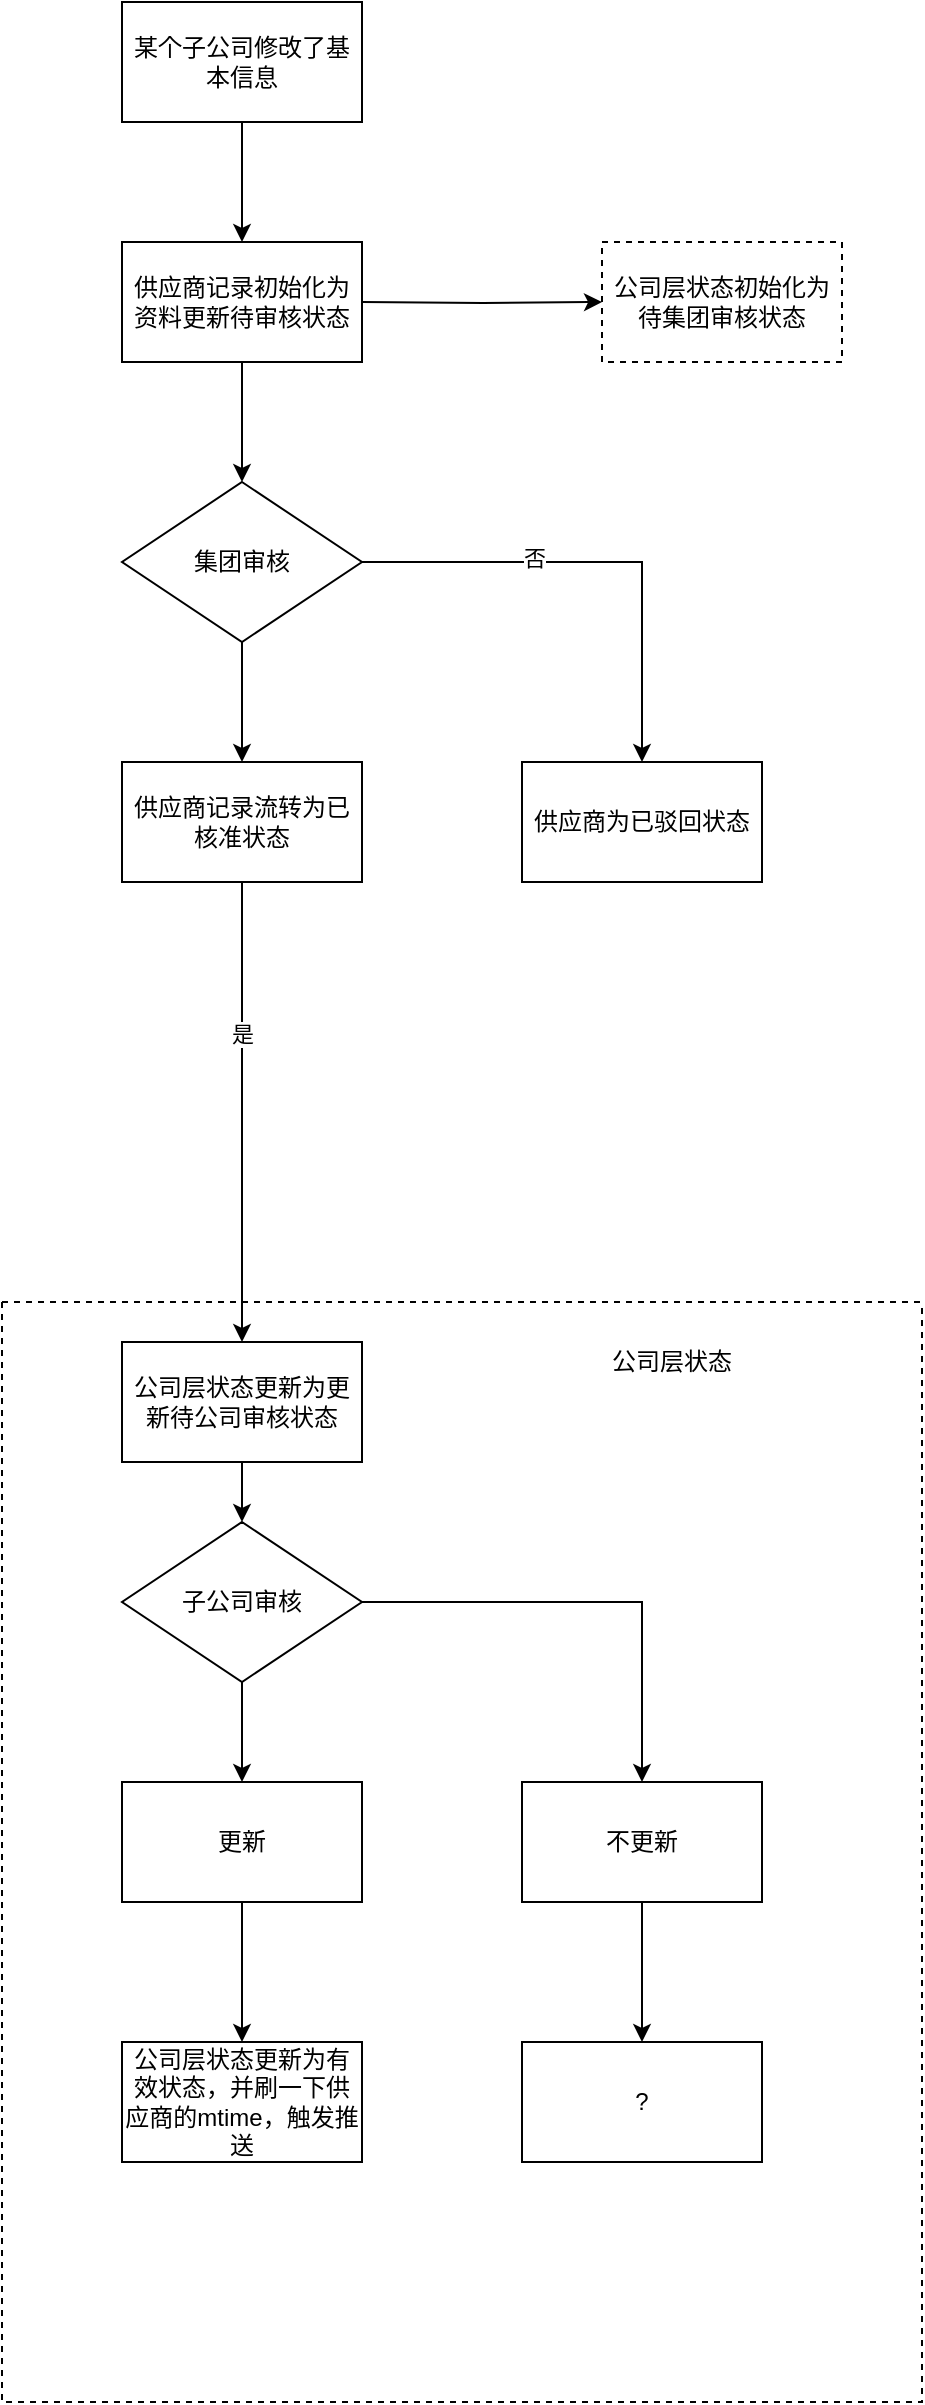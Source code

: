 <mxfile version="14.8.3" type="github">
  <diagram id="vUl9VXo7g39ASS7Ow1n_" name="Page-1">
    <mxGraphModel dx="1422" dy="706" grid="1" gridSize="10" guides="1" tooltips="1" connect="1" arrows="1" fold="1" page="1" pageScale="1" pageWidth="827" pageHeight="1169" math="0" shadow="0">
      <root>
        <mxCell id="0" />
        <mxCell id="1" parent="0" />
        <mxCell id="LGwXLLXF-dzOJcVvsAQd-1" value="" style="edgeStyle=orthogonalEdgeStyle;rounded=0;orthogonalLoop=1;jettySize=auto;html=1;" parent="1" source="LGwXLLXF-dzOJcVvsAQd-2" target="LGwXLLXF-dzOJcVvsAQd-4" edge="1">
          <mxGeometry relative="1" as="geometry" />
        </mxCell>
        <mxCell id="LGwXLLXF-dzOJcVvsAQd-2" value="某个子公司修改了基本信息" style="rounded=0;whiteSpace=wrap;html=1;" parent="1" vertex="1">
          <mxGeometry x="120" y="200" width="120" height="60" as="geometry" />
        </mxCell>
        <mxCell id="LGwXLLXF-dzOJcVvsAQd-3" value="" style="edgeStyle=orthogonalEdgeStyle;rounded=0;orthogonalLoop=1;jettySize=auto;html=1;" parent="1" source="LGwXLLXF-dzOJcVvsAQd-4" target="LGwXLLXF-dzOJcVvsAQd-8" edge="1">
          <mxGeometry relative="1" as="geometry" />
        </mxCell>
        <mxCell id="LGwXLLXF-dzOJcVvsAQd-4" value="供应商记录初始化为资料更新待审核状态" style="rounded=0;whiteSpace=wrap;html=1;" parent="1" vertex="1">
          <mxGeometry x="120" y="320" width="120" height="60" as="geometry" />
        </mxCell>
        <mxCell id="LGwXLLXF-dzOJcVvsAQd-5" value="" style="edgeStyle=orthogonalEdgeStyle;rounded=0;orthogonalLoop=1;jettySize=auto;html=1;" parent="1" source="LGwXLLXF-dzOJcVvsAQd-8" target="LGwXLLXF-dzOJcVvsAQd-11" edge="1">
          <mxGeometry relative="1" as="geometry" />
        </mxCell>
        <mxCell id="LGwXLLXF-dzOJcVvsAQd-6" style="edgeStyle=orthogonalEdgeStyle;rounded=0;orthogonalLoop=1;jettySize=auto;html=1;entryX=0.5;entryY=0;entryDx=0;entryDy=0;" parent="1" source="LGwXLLXF-dzOJcVvsAQd-8" target="LGwXLLXF-dzOJcVvsAQd-26" edge="1">
          <mxGeometry relative="1" as="geometry" />
        </mxCell>
        <mxCell id="LGwXLLXF-dzOJcVvsAQd-7" value="否" style="edgeLabel;html=1;align=center;verticalAlign=middle;resizable=0;points=[];" parent="LGwXLLXF-dzOJcVvsAQd-6" vertex="1" connectable="0">
          <mxGeometry x="-0.283" y="2" relative="1" as="geometry">
            <mxPoint as="offset" />
          </mxGeometry>
        </mxCell>
        <mxCell id="LGwXLLXF-dzOJcVvsAQd-8" value="集团审核" style="rhombus;whiteSpace=wrap;html=1;" parent="1" vertex="1">
          <mxGeometry x="120" y="440" width="120" height="80" as="geometry" />
        </mxCell>
        <mxCell id="LGwXLLXF-dzOJcVvsAQd-9" style="edgeStyle=orthogonalEdgeStyle;rounded=0;orthogonalLoop=1;jettySize=auto;html=1;" parent="1" source="LGwXLLXF-dzOJcVvsAQd-11" target="LGwXLLXF-dzOJcVvsAQd-19" edge="1">
          <mxGeometry relative="1" as="geometry" />
        </mxCell>
        <mxCell id="LGwXLLXF-dzOJcVvsAQd-10" value="是" style="edgeLabel;html=1;align=center;verticalAlign=middle;resizable=0;points=[];" parent="LGwXLLXF-dzOJcVvsAQd-9" vertex="1" connectable="0">
          <mxGeometry x="-0.339" relative="1" as="geometry">
            <mxPoint as="offset" />
          </mxGeometry>
        </mxCell>
        <mxCell id="LGwXLLXF-dzOJcVvsAQd-11" value="供应商记录流转为已核准状态" style="rounded=0;whiteSpace=wrap;html=1;" parent="1" vertex="1">
          <mxGeometry x="120" y="580" width="120" height="60" as="geometry" />
        </mxCell>
        <mxCell id="LGwXLLXF-dzOJcVvsAQd-12" value="" style="swimlane;startSize=0;dashed=1;fillColor=none;gradientColor=none;" parent="1" vertex="1">
          <mxGeometry x="60" y="850" width="460" height="550" as="geometry" />
        </mxCell>
        <mxCell id="LGwXLLXF-dzOJcVvsAQd-13" style="edgeStyle=orthogonalEdgeStyle;rounded=0;orthogonalLoop=1;jettySize=auto;html=1;entryX=0.5;entryY=0;entryDx=0;entryDy=0;" parent="LGwXLLXF-dzOJcVvsAQd-12" source="LGwXLLXF-dzOJcVvsAQd-15" target="LGwXLLXF-dzOJcVvsAQd-17" edge="1">
          <mxGeometry relative="1" as="geometry" />
        </mxCell>
        <mxCell id="LGwXLLXF-dzOJcVvsAQd-14" style="edgeStyle=orthogonalEdgeStyle;rounded=0;orthogonalLoop=1;jettySize=auto;html=1;entryX=0.5;entryY=0;entryDx=0;entryDy=0;" parent="LGwXLLXF-dzOJcVvsAQd-12" source="LGwXLLXF-dzOJcVvsAQd-15" target="LGwXLLXF-dzOJcVvsAQd-24" edge="1">
          <mxGeometry relative="1" as="geometry" />
        </mxCell>
        <mxCell id="LGwXLLXF-dzOJcVvsAQd-15" value="子公司审核" style="rhombus;whiteSpace=wrap;html=1;fillColor=none;" parent="LGwXLLXF-dzOJcVvsAQd-12" vertex="1">
          <mxGeometry x="60" y="110" width="120" height="80" as="geometry" />
        </mxCell>
        <mxCell id="LGwXLLXF-dzOJcVvsAQd-27" style="edgeStyle=orthogonalEdgeStyle;rounded=0;orthogonalLoop=1;jettySize=auto;html=1;entryX=0.5;entryY=0;entryDx=0;entryDy=0;" parent="LGwXLLXF-dzOJcVvsAQd-12" source="LGwXLLXF-dzOJcVvsAQd-17" edge="1">
          <mxGeometry relative="1" as="geometry">
            <mxPoint x="120" y="370" as="targetPoint" />
          </mxGeometry>
        </mxCell>
        <mxCell id="LGwXLLXF-dzOJcVvsAQd-17" value="更新" style="rounded=0;whiteSpace=wrap;html=1;" parent="LGwXLLXF-dzOJcVvsAQd-12" vertex="1">
          <mxGeometry x="60" y="240" width="120" height="60" as="geometry" />
        </mxCell>
        <mxCell id="LGwXLLXF-dzOJcVvsAQd-18" style="edgeStyle=orthogonalEdgeStyle;rounded=0;orthogonalLoop=1;jettySize=auto;html=1;entryX=0.5;entryY=0;entryDx=0;entryDy=0;" parent="LGwXLLXF-dzOJcVvsAQd-12" source="LGwXLLXF-dzOJcVvsAQd-19" target="LGwXLLXF-dzOJcVvsAQd-15" edge="1">
          <mxGeometry relative="1" as="geometry" />
        </mxCell>
        <mxCell id="LGwXLLXF-dzOJcVvsAQd-19" value="公司层状态更新为更新待公司审核状态" style="rounded=0;whiteSpace=wrap;html=1;" parent="LGwXLLXF-dzOJcVvsAQd-12" vertex="1">
          <mxGeometry x="60" y="20" width="120" height="60" as="geometry" />
        </mxCell>
        <mxCell id="BCpTtwGuBINKBd8zM7LL-5" style="edgeStyle=orthogonalEdgeStyle;rounded=0;orthogonalLoop=1;jettySize=auto;html=1;entryX=0.5;entryY=0;entryDx=0;entryDy=0;" edge="1" parent="LGwXLLXF-dzOJcVvsAQd-12" source="LGwXLLXF-dzOJcVvsAQd-24" target="BCpTtwGuBINKBd8zM7LL-4">
          <mxGeometry relative="1" as="geometry" />
        </mxCell>
        <mxCell id="LGwXLLXF-dzOJcVvsAQd-24" value="不更新" style="rounded=0;whiteSpace=wrap;html=1;fillColor=none;gradientColor=none;" parent="LGwXLLXF-dzOJcVvsAQd-12" vertex="1">
          <mxGeometry x="260" y="240" width="120" height="60" as="geometry" />
        </mxCell>
        <mxCell id="LGwXLLXF-dzOJcVvsAQd-25" value="公司层状态" style="text;html=1;strokeColor=none;fillColor=none;align=center;verticalAlign=middle;whiteSpace=wrap;rounded=0;" parent="LGwXLLXF-dzOJcVvsAQd-12" vertex="1">
          <mxGeometry x="250" y="20" width="170" height="20" as="geometry" />
        </mxCell>
        <mxCell id="BCpTtwGuBINKBd8zM7LL-3" value="公司层状态更新为有效状态，并刷一下供应商的mtime，触发推送" style="rounded=0;whiteSpace=wrap;html=1;" vertex="1" parent="LGwXLLXF-dzOJcVvsAQd-12">
          <mxGeometry x="60" y="370" width="120" height="60" as="geometry" />
        </mxCell>
        <mxCell id="BCpTtwGuBINKBd8zM7LL-4" value="?" style="rounded=0;whiteSpace=wrap;html=1;" vertex="1" parent="LGwXLLXF-dzOJcVvsAQd-12">
          <mxGeometry x="260" y="370" width="120" height="60" as="geometry" />
        </mxCell>
        <mxCell id="LGwXLLXF-dzOJcVvsAQd-26" value="供应商为已驳回状态" style="rounded=0;whiteSpace=wrap;html=1;fillColor=none;gradientColor=none;" parent="1" vertex="1">
          <mxGeometry x="320" y="580" width="120" height="60" as="geometry" />
        </mxCell>
        <mxCell id="BCpTtwGuBINKBd8zM7LL-1" style="edgeStyle=orthogonalEdgeStyle;rounded=0;orthogonalLoop=1;jettySize=auto;html=1;entryX=0;entryY=0.5;entryDx=0;entryDy=0;" edge="1" parent="1" target="BCpTtwGuBINKBd8zM7LL-2">
          <mxGeometry relative="1" as="geometry">
            <mxPoint x="240" y="350" as="sourcePoint" />
          </mxGeometry>
        </mxCell>
        <mxCell id="BCpTtwGuBINKBd8zM7LL-2" value="公司层状态初始化为待集团审核状态" style="rounded=0;whiteSpace=wrap;html=1;dashed=1;" vertex="1" parent="1">
          <mxGeometry x="360" y="320" width="120" height="60" as="geometry" />
        </mxCell>
      </root>
    </mxGraphModel>
  </diagram>
</mxfile>
